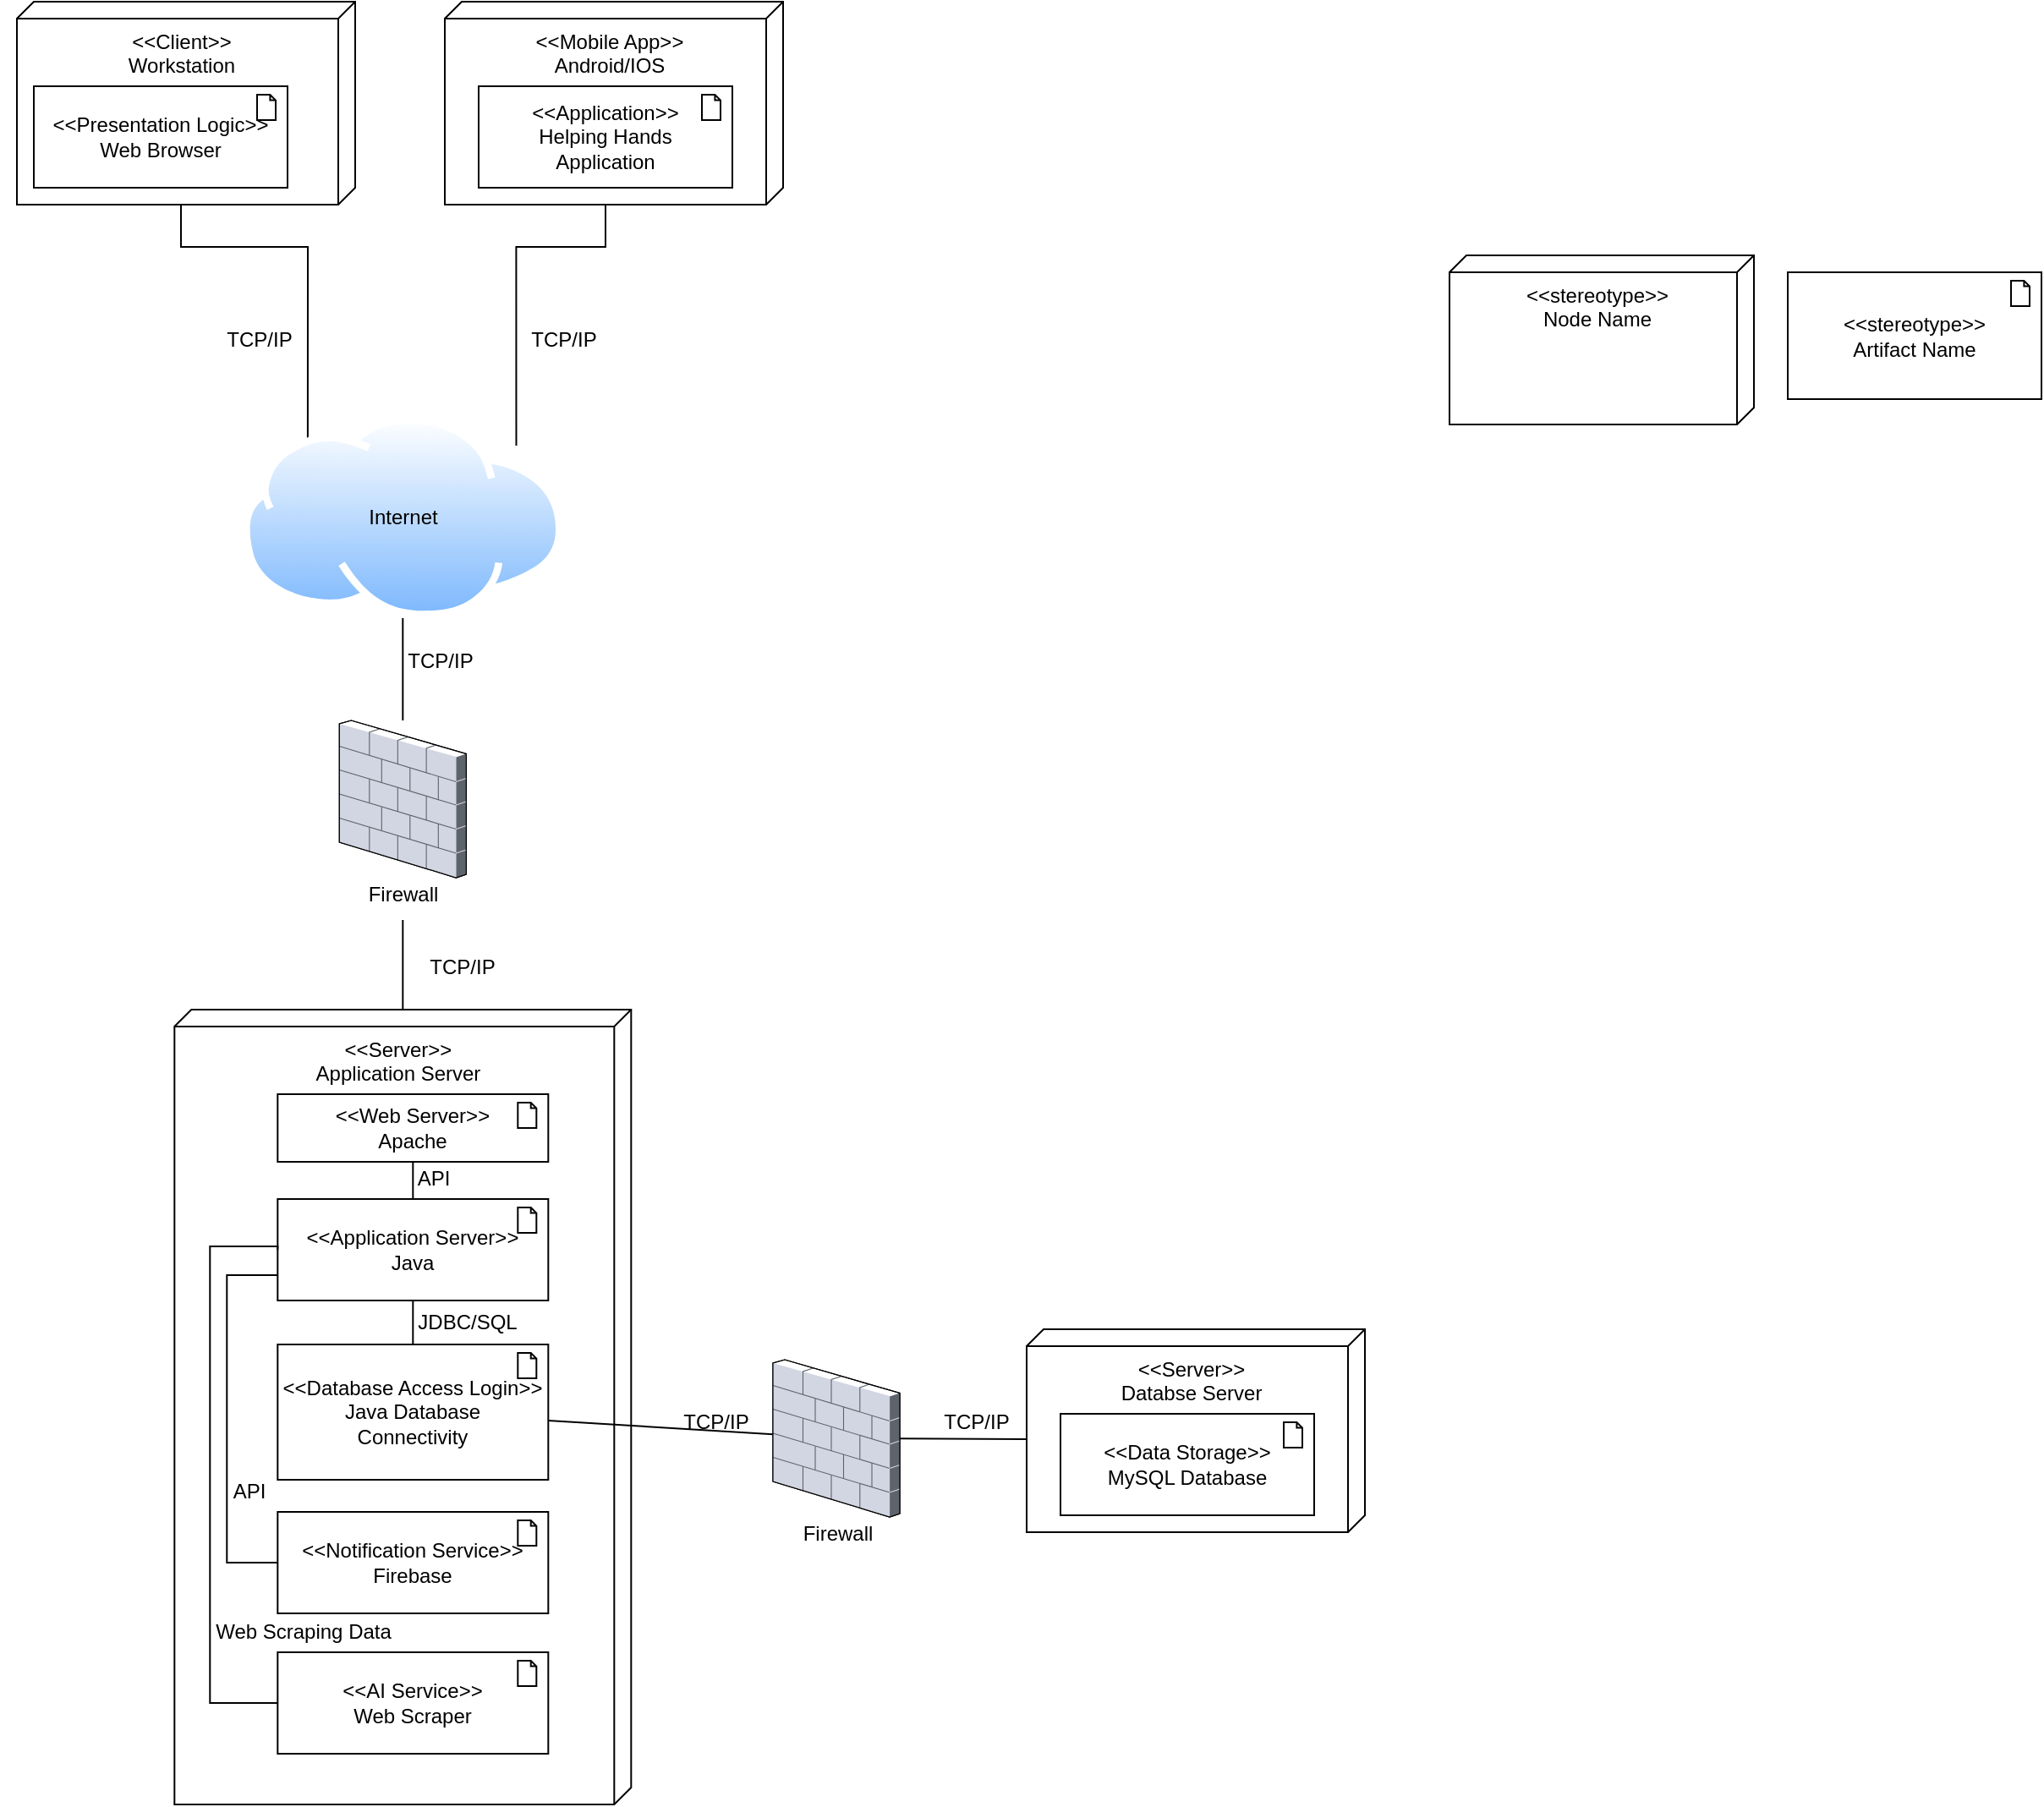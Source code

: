 <mxfile version="26.0.3">
  <diagram name="Page-1" id="d3WzGiYlZAEuq6rOUJl5">
    <mxGraphModel dx="2101" dy="1003" grid="1" gridSize="10" guides="1" tooltips="1" connect="1" arrows="1" fold="1" page="1" pageScale="1" pageWidth="827" pageHeight="1169" math="0" shadow="0">
      <root>
        <mxCell id="0" />
        <mxCell id="1" parent="0" />
        <mxCell id="ERZ3kdBUKcWHJryLTD_q-3" value="&amp;lt;&amp;lt;stereotype&amp;gt;&amp;gt;&lt;div&gt;Node Name&lt;/div&gt;" style="verticalAlign=top;align=center;shape=cube;size=10;direction=south;fontStyle=0;html=1;boundedLbl=1;spacingLeft=5;whiteSpace=wrap;" vertex="1" parent="1">
          <mxGeometry x="30" y="234" width="180" height="100" as="geometry" />
        </mxCell>
        <mxCell id="ERZ3kdBUKcWHJryLTD_q-11" value="&amp;lt;&amp;lt;stereotype&amp;gt;&amp;gt;&lt;div&gt;Artifact Name&lt;/div&gt;" style="html=1;outlineConnect=0;whiteSpace=wrap;shape=mxgraph.archimate3.application;appType=artifact;archiType=square;" vertex="1" parent="1">
          <mxGeometry x="230" y="244" width="150" height="75" as="geometry" />
        </mxCell>
        <mxCell id="ERZ3kdBUKcWHJryLTD_q-16" value="" style="group" vertex="1" connectable="0" parent="1">
          <mxGeometry x="-827" y="84" width="200" height="120" as="geometry" />
        </mxCell>
        <mxCell id="ERZ3kdBUKcWHJryLTD_q-13" value="&amp;lt;&amp;lt;Client&amp;gt;&amp;gt;&lt;div&gt;Workstation&lt;/div&gt;" style="verticalAlign=top;align=center;shape=cube;size=10;direction=south;fontStyle=0;html=1;boundedLbl=1;spacingLeft=5;whiteSpace=wrap;" vertex="1" parent="ERZ3kdBUKcWHJryLTD_q-16">
          <mxGeometry x="10" width="200" height="120" as="geometry" />
        </mxCell>
        <mxCell id="ERZ3kdBUKcWHJryLTD_q-15" value="&amp;lt;&amp;lt;Presentation Logic&amp;gt;&amp;gt;&lt;div&gt;Web Browser&lt;/div&gt;" style="html=1;outlineConnect=0;whiteSpace=wrap;shape=mxgraph.archimate3.application;appType=artifact;archiType=square;" vertex="1" parent="ERZ3kdBUKcWHJryLTD_q-16">
          <mxGeometry x="20" y="50" width="150" height="60" as="geometry" />
        </mxCell>
        <mxCell id="ERZ3kdBUKcWHJryLTD_q-21" value="" style="group" vertex="1" connectable="0" parent="1">
          <mxGeometry x="-723.84" y="680" width="270" height="470" as="geometry" />
        </mxCell>
        <mxCell id="ERZ3kdBUKcWHJryLTD_q-17" value="&amp;lt;&amp;lt;Server&amp;gt;&amp;gt;&lt;div&gt;Application Server&lt;/div&gt;" style="verticalAlign=top;align=center;shape=cube;size=10;direction=south;fontStyle=0;html=1;boundedLbl=1;spacingLeft=5;whiteSpace=wrap;" vertex="1" parent="ERZ3kdBUKcWHJryLTD_q-21">
          <mxGeometry width="270" height="470" as="geometry" />
        </mxCell>
        <mxCell id="ERZ3kdBUKcWHJryLTD_q-30" value="`" style="group" vertex="1" connectable="0" parent="ERZ3kdBUKcWHJryLTD_q-21">
          <mxGeometry x="61" y="70" width="160" height="340" as="geometry" />
        </mxCell>
        <mxCell id="ERZ3kdBUKcWHJryLTD_q-19" value="&amp;lt;&amp;lt;Application Server&amp;gt;&amp;gt;&lt;div&gt;Java&lt;/div&gt;" style="html=1;outlineConnect=0;whiteSpace=wrap;shape=mxgraph.archimate3.application;appType=artifact;archiType=square;" vertex="1" parent="ERZ3kdBUKcWHJryLTD_q-30">
          <mxGeometry y="42" width="160" height="60" as="geometry" />
        </mxCell>
        <mxCell id="ERZ3kdBUKcWHJryLTD_q-20" value="&amp;lt;&amp;lt;Database Access Login&amp;gt;&amp;gt;&lt;div&gt;Java Database&lt;/div&gt;&lt;div&gt;Connectivity&lt;/div&gt;" style="html=1;outlineConnect=0;whiteSpace=wrap;shape=mxgraph.archimate3.application;appType=artifact;archiType=square;" vertex="1" parent="ERZ3kdBUKcWHJryLTD_q-30">
          <mxGeometry y="128" width="160" height="80" as="geometry" />
        </mxCell>
        <mxCell id="ERZ3kdBUKcWHJryLTD_q-28" value="&amp;lt;&amp;lt;Notification Service&amp;gt;&amp;gt;&lt;div&gt;Firebase&lt;/div&gt;" style="html=1;outlineConnect=0;whiteSpace=wrap;shape=mxgraph.archimate3.application;appType=artifact;archiType=square;" vertex="1" parent="ERZ3kdBUKcWHJryLTD_q-30">
          <mxGeometry y="227" width="160" height="60" as="geometry" />
        </mxCell>
        <mxCell id="ERZ3kdBUKcWHJryLTD_q-33" style="rounded=0;orthogonalLoop=1;jettySize=auto;html=1;exitX=0.5;exitY=1;exitDx=0;exitDy=0;exitPerimeter=0;entryX=0.5;entryY=0;entryDx=0;entryDy=0;entryPerimeter=0;endArrow=none;endFill=0;" edge="1" parent="ERZ3kdBUKcWHJryLTD_q-30" source="ERZ3kdBUKcWHJryLTD_q-19" target="ERZ3kdBUKcWHJryLTD_q-20">
          <mxGeometry relative="1" as="geometry" />
        </mxCell>
        <mxCell id="ERZ3kdBUKcWHJryLTD_q-34" style="edgeStyle=orthogonalEdgeStyle;rounded=0;orthogonalLoop=1;jettySize=auto;html=1;exitX=0;exitY=0.75;exitDx=0;exitDy=0;exitPerimeter=0;entryX=0;entryY=0.5;entryDx=0;entryDy=0;entryPerimeter=0;endArrow=none;endFill=0;" edge="1" parent="ERZ3kdBUKcWHJryLTD_q-30" source="ERZ3kdBUKcWHJryLTD_q-19" target="ERZ3kdBUKcWHJryLTD_q-28">
          <mxGeometry relative="1" as="geometry">
            <Array as="points">
              <mxPoint x="-30" y="87" />
              <mxPoint x="-30" y="257" />
            </Array>
          </mxGeometry>
        </mxCell>
        <mxCell id="ERZ3kdBUKcWHJryLTD_q-53" value="API" style="text;html=1;align=center;verticalAlign=middle;resizable=0;points=[];autosize=1;strokeColor=none;fillColor=none;" vertex="1" parent="ERZ3kdBUKcWHJryLTD_q-30">
          <mxGeometry x="72" y="15" width="40" height="30" as="geometry" />
        </mxCell>
        <mxCell id="ERZ3kdBUKcWHJryLTD_q-18" value="&amp;lt;&amp;lt;Web Server&amp;gt;&amp;gt;&lt;div&gt;Apache&lt;/div&gt;" style="html=1;outlineConnect=0;whiteSpace=wrap;shape=mxgraph.archimate3.application;appType=artifact;archiType=square;" vertex="1" parent="ERZ3kdBUKcWHJryLTD_q-21">
          <mxGeometry x="61" y="50" width="160" height="40" as="geometry" />
        </mxCell>
        <mxCell id="ERZ3kdBUKcWHJryLTD_q-32" style="rounded=0;orthogonalLoop=1;jettySize=auto;html=1;exitX=0.5;exitY=1;exitDx=0;exitDy=0;exitPerimeter=0;entryX=0.5;entryY=0;entryDx=0;entryDy=0;entryPerimeter=0;endArrow=none;endFill=0;" edge="1" parent="ERZ3kdBUKcWHJryLTD_q-21" source="ERZ3kdBUKcWHJryLTD_q-18" target="ERZ3kdBUKcWHJryLTD_q-19">
          <mxGeometry relative="1" as="geometry" />
        </mxCell>
        <mxCell id="ERZ3kdBUKcWHJryLTD_q-29" value="&amp;lt;&amp;lt;AI Service&amp;gt;&amp;gt;&lt;div&gt;Web Scraper&lt;/div&gt;" style="html=1;outlineConnect=0;whiteSpace=wrap;shape=mxgraph.archimate3.application;appType=artifact;archiType=square;" vertex="1" parent="ERZ3kdBUKcWHJryLTD_q-21">
          <mxGeometry x="61" y="380" width="160" height="60" as="geometry" />
        </mxCell>
        <mxCell id="ERZ3kdBUKcWHJryLTD_q-37" style="edgeStyle=orthogonalEdgeStyle;rounded=0;orthogonalLoop=1;jettySize=auto;html=1;entryX=0;entryY=0.5;entryDx=0;entryDy=0;entryPerimeter=0;endArrow=none;endFill=0;exitX=0;exitY=0.5;exitDx=0;exitDy=0;exitPerimeter=0;" edge="1" parent="ERZ3kdBUKcWHJryLTD_q-21" source="ERZ3kdBUKcWHJryLTD_q-29" target="ERZ3kdBUKcWHJryLTD_q-19">
          <mxGeometry relative="1" as="geometry">
            <Array as="points">
              <mxPoint x="21" y="410" />
              <mxPoint x="21" y="140" />
              <mxPoint x="61" y="140" />
            </Array>
          </mxGeometry>
        </mxCell>
        <mxCell id="ERZ3kdBUKcWHJryLTD_q-55" value="Web Scraping Data" style="text;html=1;align=center;verticalAlign=middle;resizable=0;points=[];autosize=1;strokeColor=none;fillColor=none;" vertex="1" parent="ERZ3kdBUKcWHJryLTD_q-21">
          <mxGeometry x="11" y="353" width="130" height="30" as="geometry" />
        </mxCell>
        <mxCell id="ERZ3kdBUKcWHJryLTD_q-56" value="API" style="text;html=1;align=center;verticalAlign=middle;resizable=0;points=[];autosize=1;strokeColor=none;fillColor=none;" vertex="1" parent="ERZ3kdBUKcWHJryLTD_q-21">
          <mxGeometry x="24" y="270" width="40" height="30" as="geometry" />
        </mxCell>
        <mxCell id="ERZ3kdBUKcWHJryLTD_q-57" value="JDBC/SQL" style="text;html=1;align=center;verticalAlign=middle;resizable=0;points=[];autosize=1;strokeColor=none;fillColor=none;" vertex="1" parent="ERZ3kdBUKcWHJryLTD_q-21">
          <mxGeometry x="133" y="170" width="80" height="30" as="geometry" />
        </mxCell>
        <mxCell id="ERZ3kdBUKcWHJryLTD_q-22" value="" style="group" vertex="1" connectable="0" parent="1">
          <mxGeometry x="-220" y="869" width="200" height="120" as="geometry" />
        </mxCell>
        <mxCell id="ERZ3kdBUKcWHJryLTD_q-23" value="&amp;lt;&amp;lt;Server&amp;gt;&amp;gt;&lt;div&gt;Databse Server&lt;/div&gt;" style="verticalAlign=top;align=center;shape=cube;size=10;direction=south;fontStyle=0;html=1;boundedLbl=1;spacingLeft=5;whiteSpace=wrap;" vertex="1" parent="ERZ3kdBUKcWHJryLTD_q-22">
          <mxGeometry width="200" height="120" as="geometry" />
        </mxCell>
        <mxCell id="ERZ3kdBUKcWHJryLTD_q-24" value="&amp;lt;&amp;lt;Data Storage&amp;gt;&amp;gt;&lt;div&gt;MySQL Database&lt;/div&gt;" style="html=1;outlineConnect=0;whiteSpace=wrap;shape=mxgraph.archimate3.application;appType=artifact;archiType=square;" vertex="1" parent="ERZ3kdBUKcWHJryLTD_q-22">
          <mxGeometry x="20" y="50" width="150" height="60" as="geometry" />
        </mxCell>
        <mxCell id="ERZ3kdBUKcWHJryLTD_q-25" value="" style="group" vertex="1" connectable="0" parent="1">
          <mxGeometry x="-564" y="84" width="200" height="120" as="geometry" />
        </mxCell>
        <mxCell id="ERZ3kdBUKcWHJryLTD_q-26" value="&amp;lt;&amp;lt;Mobile App&amp;gt;&amp;gt;&lt;div&gt;Android/IOS&lt;/div&gt;" style="verticalAlign=top;align=center;shape=cube;size=10;direction=south;fontStyle=0;html=1;boundedLbl=1;spacingLeft=5;whiteSpace=wrap;" vertex="1" parent="ERZ3kdBUKcWHJryLTD_q-25">
          <mxGeometry width="200" height="120" as="geometry" />
        </mxCell>
        <mxCell id="ERZ3kdBUKcWHJryLTD_q-27" value="&amp;lt;&amp;lt;Application&amp;gt;&amp;gt;&lt;div&gt;Helping Hands&lt;/div&gt;&lt;div&gt;Application&lt;/div&gt;" style="html=1;outlineConnect=0;whiteSpace=wrap;shape=mxgraph.archimate3.application;appType=artifact;archiType=square;" vertex="1" parent="ERZ3kdBUKcWHJryLTD_q-25">
          <mxGeometry x="20" y="50" width="150" height="60" as="geometry" />
        </mxCell>
        <mxCell id="ERZ3kdBUKcWHJryLTD_q-31" style="rounded=0;orthogonalLoop=1;jettySize=auto;html=1;endArrow=none;endFill=0;" edge="1" parent="1" source="ERZ3kdBUKcWHJryLTD_q-20" target="ERZ3kdBUKcWHJryLTD_q-59">
          <mxGeometry relative="1" as="geometry" />
        </mxCell>
        <mxCell id="ERZ3kdBUKcWHJryLTD_q-44" value="" style="group" vertex="1" connectable="0" parent="1">
          <mxGeometry x="-626.34" y="509" width="75" height="118" as="geometry" />
        </mxCell>
        <mxCell id="ERZ3kdBUKcWHJryLTD_q-42" value="" style="verticalLabelPosition=bottom;sketch=0;aspect=fixed;html=1;verticalAlign=top;strokeColor=none;align=center;outlineConnect=0;shape=mxgraph.citrix.firewall;" vertex="1" parent="ERZ3kdBUKcWHJryLTD_q-44">
          <mxGeometry width="75" height="93" as="geometry" />
        </mxCell>
        <mxCell id="ERZ3kdBUKcWHJryLTD_q-43" value="Firewall" style="text;html=1;align=center;verticalAlign=middle;resizable=0;points=[];autosize=1;strokeColor=none;fillColor=none;" vertex="1" parent="ERZ3kdBUKcWHJryLTD_q-44">
          <mxGeometry x="7.5" y="88" width="60" height="30" as="geometry" />
        </mxCell>
        <mxCell id="ERZ3kdBUKcWHJryLTD_q-46" style="rounded=0;orthogonalLoop=1;jettySize=auto;html=1;endArrow=none;endFill=0;entryX=0.5;entryY=1;entryDx=0;entryDy=0;" edge="1" parent="1" source="ERZ3kdBUKcWHJryLTD_q-42" target="ERZ3kdBUKcWHJryLTD_q-64">
          <mxGeometry relative="1" as="geometry">
            <mxPoint x="136" y="129" as="targetPoint" />
          </mxGeometry>
        </mxCell>
        <mxCell id="ERZ3kdBUKcWHJryLTD_q-47" style="edgeStyle=orthogonalEdgeStyle;rounded=0;orthogonalLoop=1;jettySize=auto;html=1;endArrow=none;endFill=0;entryX=0.209;entryY=0.167;entryDx=0;entryDy=0;entryPerimeter=0;exitX=0;exitY=0;exitDx=120;exitDy=105;exitPerimeter=0;" edge="1" parent="1">
          <mxGeometry relative="1" as="geometry">
            <mxPoint x="-720" y="204" as="sourcePoint" />
            <mxPoint x="-645.045" y="348.957" as="targetPoint" />
            <Array as="points">
              <mxPoint x="-720" y="229" />
              <mxPoint x="-645" y="229" />
            </Array>
          </mxGeometry>
        </mxCell>
        <mxCell id="ERZ3kdBUKcWHJryLTD_q-50" value="TCP/IP" style="text;html=1;align=center;verticalAlign=middle;resizable=0;points=[];autosize=1;strokeColor=none;fillColor=none;" vertex="1" parent="1">
          <mxGeometry x="-704" y="269" width="60" height="30" as="geometry" />
        </mxCell>
        <mxCell id="ERZ3kdBUKcWHJryLTD_q-51" value="TCP/IP" style="text;html=1;align=center;verticalAlign=middle;resizable=0;points=[];autosize=1;strokeColor=none;fillColor=none;" vertex="1" parent="1">
          <mxGeometry x="-524" y="269" width="60" height="30" as="geometry" />
        </mxCell>
        <mxCell id="ERZ3kdBUKcWHJryLTD_q-52" value="TCP/IP" style="text;html=1;align=center;verticalAlign=middle;resizable=0;points=[];autosize=1;strokeColor=none;fillColor=none;" vertex="1" parent="1">
          <mxGeometry x="-597" y="459" width="60" height="30" as="geometry" />
        </mxCell>
        <mxCell id="ERZ3kdBUKcWHJryLTD_q-54" value="TCP/IP" style="text;html=1;align=center;verticalAlign=middle;resizable=0;points=[];autosize=1;strokeColor=none;fillColor=none;" vertex="1" parent="1">
          <mxGeometry x="-434" y="909" width="60" height="30" as="geometry" />
        </mxCell>
        <mxCell id="ERZ3kdBUKcWHJryLTD_q-58" value="" style="group" vertex="1" connectable="0" parent="1">
          <mxGeometry x="-370" y="887" width="75" height="118" as="geometry" />
        </mxCell>
        <mxCell id="ERZ3kdBUKcWHJryLTD_q-59" value="" style="verticalLabelPosition=bottom;sketch=0;aspect=fixed;html=1;verticalAlign=top;strokeColor=none;align=center;outlineConnect=0;shape=mxgraph.citrix.firewall;" vertex="1" parent="ERZ3kdBUKcWHJryLTD_q-58">
          <mxGeometry width="75" height="93" as="geometry" />
        </mxCell>
        <mxCell id="ERZ3kdBUKcWHJryLTD_q-60" value="Firewall" style="text;html=1;align=center;verticalAlign=middle;resizable=0;points=[];autosize=1;strokeColor=none;fillColor=none;" vertex="1" parent="ERZ3kdBUKcWHJryLTD_q-58">
          <mxGeometry x="7.5" y="88" width="60" height="30" as="geometry" />
        </mxCell>
        <mxCell id="ERZ3kdBUKcWHJryLTD_q-62" style="rounded=0;orthogonalLoop=1;jettySize=auto;html=1;entryX=0;entryY=0;entryDx=65;entryDy=200;entryPerimeter=0;endArrow=none;endFill=0;" edge="1" parent="1" source="ERZ3kdBUKcWHJryLTD_q-59" target="ERZ3kdBUKcWHJryLTD_q-23">
          <mxGeometry relative="1" as="geometry" />
        </mxCell>
        <mxCell id="ERZ3kdBUKcWHJryLTD_q-63" value="TCP/IP" style="text;html=1;align=center;verticalAlign=middle;resizable=0;points=[];autosize=1;strokeColor=none;fillColor=none;" vertex="1" parent="1">
          <mxGeometry x="-280" y="909" width="60" height="30" as="geometry" />
        </mxCell>
        <mxCell id="ERZ3kdBUKcWHJryLTD_q-64" value="" style="image;aspect=fixed;perimeter=ellipsePerimeter;html=1;align=center;shadow=0;dashed=0;spacingTop=3;image=img/lib/active_directory/internet_cloud.svg;" vertex="1" parent="1">
          <mxGeometry x="-683.69" y="329" width="189.69" height="119.5" as="geometry" />
        </mxCell>
        <mxCell id="ERZ3kdBUKcWHJryLTD_q-65" style="edgeStyle=orthogonalEdgeStyle;rounded=0;orthogonalLoop=1;jettySize=auto;html=1;entryX=1;entryY=0;entryDx=0;entryDy=0;endArrow=none;endFill=0;exitX=0;exitY=0;exitDx=120;exitDy=105;exitPerimeter=0;" edge="1" parent="1" source="ERZ3kdBUKcWHJryLTD_q-26" target="ERZ3kdBUKcWHJryLTD_q-64">
          <mxGeometry relative="1" as="geometry">
            <Array as="points">
              <mxPoint x="-469" y="229" />
              <mxPoint x="-522" y="229" />
            </Array>
          </mxGeometry>
        </mxCell>
        <mxCell id="ERZ3kdBUKcWHJryLTD_q-68" value="Internet" style="text;html=1;align=center;verticalAlign=middle;resizable=0;points=[];autosize=1;strokeColor=none;fillColor=none;" vertex="1" parent="1">
          <mxGeometry x="-618.84" y="373.75" width="60" height="30" as="geometry" />
        </mxCell>
        <mxCell id="ERZ3kdBUKcWHJryLTD_q-70" style="edgeStyle=orthogonalEdgeStyle;rounded=0;orthogonalLoop=1;jettySize=auto;html=1;endArrow=none;endFill=0;" edge="1" parent="1" source="ERZ3kdBUKcWHJryLTD_q-17" target="ERZ3kdBUKcWHJryLTD_q-43">
          <mxGeometry relative="1" as="geometry" />
        </mxCell>
        <mxCell id="ERZ3kdBUKcWHJryLTD_q-71" value="TCP/IP" style="text;html=1;align=center;verticalAlign=middle;resizable=0;points=[];autosize=1;strokeColor=none;fillColor=none;" vertex="1" parent="1">
          <mxGeometry x="-584" y="640" width="60" height="30" as="geometry" />
        </mxCell>
      </root>
    </mxGraphModel>
  </diagram>
</mxfile>
